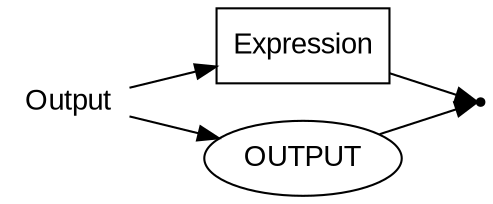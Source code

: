 digraph OUTPUT {
  rankdir=LR;
  node [fontname="Arial"];
  start [label="Output" shape=plaintext];
  end [label="" shape=point];
  A [label="Expression" shape=box];
  B [label="OUTPUT" shape=oval];
  start -> B;
  start -> A;
  A -> end;
  B -> end;
}